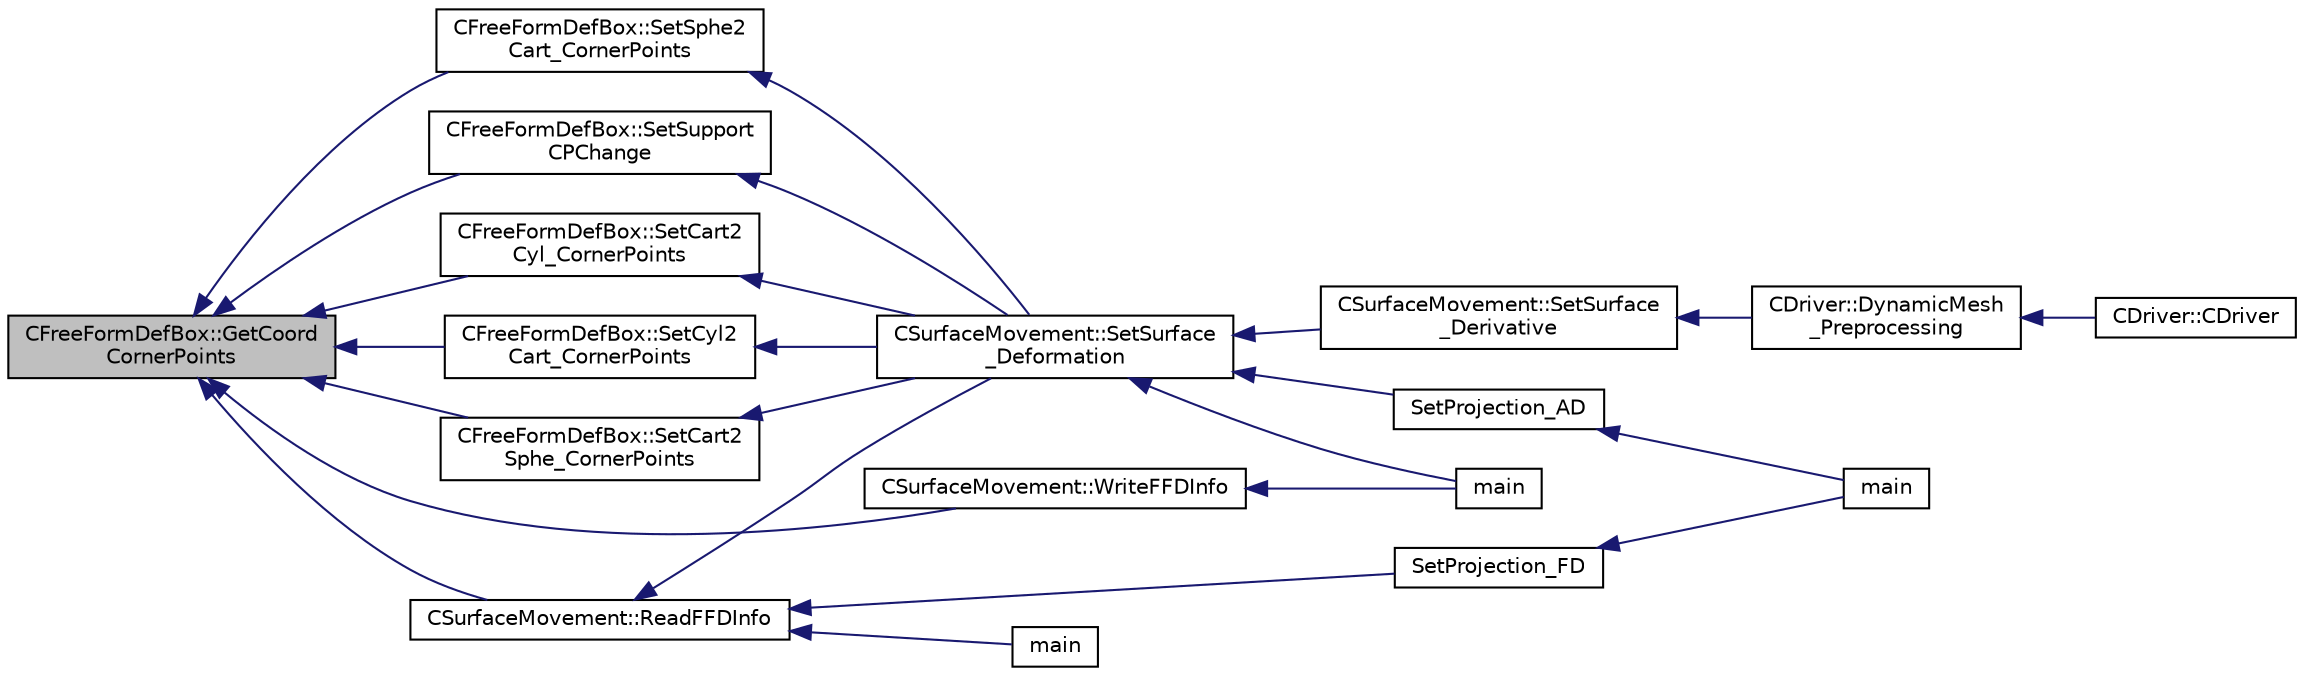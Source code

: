 digraph "CFreeFormDefBox::GetCoordCornerPoints"
{
  edge [fontname="Helvetica",fontsize="10",labelfontname="Helvetica",labelfontsize="10"];
  node [fontname="Helvetica",fontsize="10",shape=record];
  rankdir="LR";
  Node229 [label="CFreeFormDefBox::GetCoord\lCornerPoints",height=0.2,width=0.4,color="black", fillcolor="grey75", style="filled", fontcolor="black"];
  Node229 -> Node230 [dir="back",color="midnightblue",fontsize="10",style="solid",fontname="Helvetica"];
  Node230 [label="CSurfaceMovement::ReadFFDInfo",height=0.2,width=0.4,color="black", fillcolor="white", style="filled",URL="$class_c_surface_movement.html#a787a072698f52fcc1a4ca55e8052f205",tooltip="Read the free form information from the grid input file. "];
  Node230 -> Node231 [dir="back",color="midnightblue",fontsize="10",style="solid",fontname="Helvetica"];
  Node231 [label="CSurfaceMovement::SetSurface\l_Deformation",height=0.2,width=0.4,color="black", fillcolor="white", style="filled",URL="$class_c_surface_movement.html#a23bec9fbe1bcd7f6117100de93381ac3",tooltip="Set the surface/boundary deformation. "];
  Node231 -> Node232 [dir="back",color="midnightblue",fontsize="10",style="solid",fontname="Helvetica"];
  Node232 [label="CSurfaceMovement::SetSurface\l_Derivative",height=0.2,width=0.4,color="black", fillcolor="white", style="filled",URL="$class_c_surface_movement.html#af6aac73d04565bf6e9b81305b66e97e7",tooltip="Set derivatives of the surface/boundary deformation. "];
  Node232 -> Node233 [dir="back",color="midnightblue",fontsize="10",style="solid",fontname="Helvetica"];
  Node233 [label="CDriver::DynamicMesh\l_Preprocessing",height=0.2,width=0.4,color="black", fillcolor="white", style="filled",URL="$class_c_driver.html#af585d91d9c08dbddcc2b3e67dd5f5af9",tooltip="GridMovement_Preprocessing. "];
  Node233 -> Node234 [dir="back",color="midnightblue",fontsize="10",style="solid",fontname="Helvetica"];
  Node234 [label="CDriver::CDriver",height=0.2,width=0.4,color="black", fillcolor="white", style="filled",URL="$class_c_driver.html#a3fca4a013a6efa9bbb38fe78a86b5f3d",tooltip="Constructor of the class. "];
  Node231 -> Node235 [dir="back",color="midnightblue",fontsize="10",style="solid",fontname="Helvetica"];
  Node235 [label="main",height=0.2,width=0.4,color="black", fillcolor="white", style="filled",URL="$_s_u2___d_e_f_8cpp.html#a0ddf1224851353fc92bfbff6f499fa97"];
  Node231 -> Node236 [dir="back",color="midnightblue",fontsize="10",style="solid",fontname="Helvetica"];
  Node236 [label="SetProjection_AD",height=0.2,width=0.4,color="black", fillcolor="white", style="filled",URL="$_s_u2___d_o_t_8cpp.html#a3fceed882e8eb3d6796c8e8396af7d87",tooltip="Projection of the surface sensitivity using algorithmic differentiation (AD). "];
  Node236 -> Node237 [dir="back",color="midnightblue",fontsize="10",style="solid",fontname="Helvetica"];
  Node237 [label="main",height=0.2,width=0.4,color="black", fillcolor="white", style="filled",URL="$_s_u2___d_o_t_8cpp.html#a0ddf1224851353fc92bfbff6f499fa97"];
  Node230 -> Node238 [dir="back",color="midnightblue",fontsize="10",style="solid",fontname="Helvetica"];
  Node238 [label="SetProjection_FD",height=0.2,width=0.4,color="black", fillcolor="white", style="filled",URL="$_s_u2___d_o_t_8cpp.html#a5c5163a755085e03f1dfa23aeb7e21f2",tooltip="Projection of the surface sensitivity using finite differences (FD). "];
  Node238 -> Node237 [dir="back",color="midnightblue",fontsize="10",style="solid",fontname="Helvetica"];
  Node230 -> Node239 [dir="back",color="midnightblue",fontsize="10",style="solid",fontname="Helvetica"];
  Node239 [label="main",height=0.2,width=0.4,color="black", fillcolor="white", style="filled",URL="$_s_u2___g_e_o_8cpp.html#a0ddf1224851353fc92bfbff6f499fa97"];
  Node229 -> Node240 [dir="back",color="midnightblue",fontsize="10",style="solid",fontname="Helvetica"];
  Node240 [label="CSurfaceMovement::WriteFFDInfo",height=0.2,width=0.4,color="black", fillcolor="white", style="filled",URL="$class_c_surface_movement.html#a04a626a52ad7acef005b80daeb1144e9",tooltip="Write the Free Form information in the SU2 file. "];
  Node240 -> Node235 [dir="back",color="midnightblue",fontsize="10",style="solid",fontname="Helvetica"];
  Node229 -> Node241 [dir="back",color="midnightblue",fontsize="10",style="solid",fontname="Helvetica"];
  Node241 [label="CFreeFormDefBox::SetSupport\lCPChange",height=0.2,width=0.4,color="black", fillcolor="white", style="filled",URL="$class_c_free_form_def_box.html#abe734246d9e32e869eb322b04e676eb3",tooltip="Change the the position of the corners of the unitary FFDBox, and find the position of the control po..."];
  Node241 -> Node231 [dir="back",color="midnightblue",fontsize="10",style="solid",fontname="Helvetica"];
  Node229 -> Node242 [dir="back",color="midnightblue",fontsize="10",style="solid",fontname="Helvetica"];
  Node242 [label="CFreeFormDefBox::SetCart2\lCyl_CornerPoints",height=0.2,width=0.4,color="black", fillcolor="white", style="filled",URL="$class_c_free_form_def_box.html#a6c671c5329195ee37c1672ebfc9dd355",tooltip="Set Cartesians to Cylindrical CornerPoints. "];
  Node242 -> Node231 [dir="back",color="midnightblue",fontsize="10",style="solid",fontname="Helvetica"];
  Node229 -> Node243 [dir="back",color="midnightblue",fontsize="10",style="solid",fontname="Helvetica"];
  Node243 [label="CFreeFormDefBox::SetCyl2\lCart_CornerPoints",height=0.2,width=0.4,color="black", fillcolor="white", style="filled",URL="$class_c_free_form_def_box.html#a8cccc3c6df02f87c76947ba5a590a19c",tooltip="Set Cylindrical to Cartesians_CornerPoints. "];
  Node243 -> Node231 [dir="back",color="midnightblue",fontsize="10",style="solid",fontname="Helvetica"];
  Node229 -> Node244 [dir="back",color="midnightblue",fontsize="10",style="solid",fontname="Helvetica"];
  Node244 [label="CFreeFormDefBox::SetCart2\lSphe_CornerPoints",height=0.2,width=0.4,color="black", fillcolor="white", style="filled",URL="$class_c_free_form_def_box.html#a6097f0e8d287b343a44b2b90a159f98c",tooltip="Set Cartesians to Spherical Corner Points. "];
  Node244 -> Node231 [dir="back",color="midnightblue",fontsize="10",style="solid",fontname="Helvetica"];
  Node229 -> Node245 [dir="back",color="midnightblue",fontsize="10",style="solid",fontname="Helvetica"];
  Node245 [label="CFreeFormDefBox::SetSphe2\lCart_CornerPoints",height=0.2,width=0.4,color="black", fillcolor="white", style="filled",URL="$class_c_free_form_def_box.html#aefac070b3be2362a4b74d41fca0fa2c6",tooltip="Set Spherical to Cartesians_CornerPoints. "];
  Node245 -> Node231 [dir="back",color="midnightblue",fontsize="10",style="solid",fontname="Helvetica"];
}

